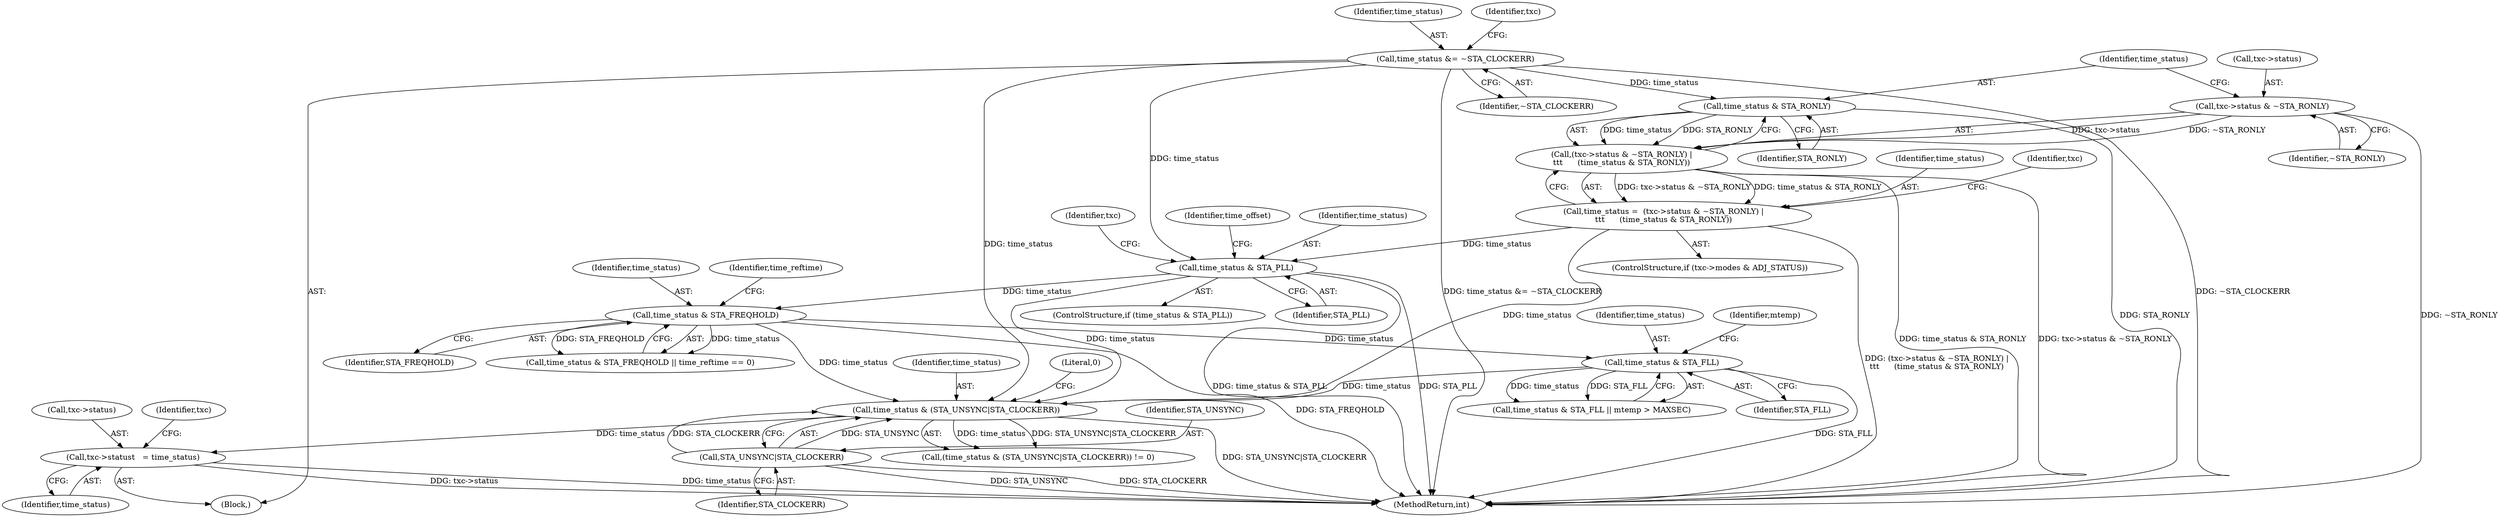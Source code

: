 digraph "0_linux_f8bd2258e2d520dff28c855658bd24bdafb5102d_8@pointer" {
"1000611" [label="(Call,txc->status\t   = time_status)"];
"1000550" [label="(Call,time_status & (STA_UNSYNC|STA_CLOCKERR))"];
"1000226" [label="(Call,time_status &= ~STA_CLOCKERR)"];
"1000433" [label="(Call,time_status & STA_FREQHOLD)"];
"1000401" [label="(Call,time_status & STA_PLL)"];
"1000240" [label="(Call,time_status =  (txc->status & ~STA_RONLY) |\n\t\t\t      (time_status & STA_RONLY))"];
"1000242" [label="(Call,(txc->status & ~STA_RONLY) |\n\t\t\t      (time_status & STA_RONLY))"];
"1000243" [label="(Call,txc->status & ~STA_RONLY)"];
"1000248" [label="(Call,time_status & STA_RONLY)"];
"1000482" [label="(Call,time_status & STA_FLL)"];
"1000552" [label="(Call,STA_UNSYNC|STA_CLOCKERR)"];
"1000434" [label="(Identifier,time_status)"];
"1000227" [label="(Identifier,time_status)"];
"1000435" [label="(Identifier,STA_FREQHOLD)"];
"1000400" [label="(ControlStructure,if (time_status & STA_PLL))"];
"1000401" [label="(Call,time_status & STA_PLL)"];
"1000551" [label="(Identifier,time_status)"];
"1000554" [label="(Identifier,STA_CLOCKERR)"];
"1000553" [label="(Identifier,STA_UNSYNC)"];
"1000234" [label="(ControlStructure,if (txc->modes & ADJ_STATUS))"];
"1000483" [label="(Identifier,time_status)"];
"1000123" [label="(Block,)"];
"1000437" [label="(Identifier,time_reftime)"];
"1000433" [label="(Call,time_status & STA_FREQHOLD)"];
"1000406" [label="(Identifier,time_offset)"];
"1000226" [label="(Call,time_status &= ~STA_CLOCKERR)"];
"1000240" [label="(Call,time_status =  (txc->status & ~STA_RONLY) |\n\t\t\t      (time_status & STA_RONLY))"];
"1000615" [label="(Identifier,time_status)"];
"1000484" [label="(Identifier,STA_FLL)"];
"1000549" [label="(Call,(time_status & (STA_UNSYNC|STA_CLOCKERR)) != 0)"];
"1000231" [label="(Identifier,txc)"];
"1000241" [label="(Identifier,time_status)"];
"1000254" [label="(Identifier,txc)"];
"1000687" [label="(MethodReturn,int)"];
"1000482" [label="(Call,time_status & STA_FLL)"];
"1000242" [label="(Call,(txc->status & ~STA_RONLY) |\n\t\t\t      (time_status & STA_RONLY))"];
"1000432" [label="(Call,time_status & STA_FREQHOLD || time_reftime == 0)"];
"1000250" [label="(Identifier,STA_RONLY)"];
"1000550" [label="(Call,time_status & (STA_UNSYNC|STA_CLOCKERR))"];
"1000247" [label="(Identifier,~STA_RONLY)"];
"1000486" [label="(Identifier,mtemp)"];
"1000552" [label="(Call,STA_UNSYNC|STA_CLOCKERR)"];
"1000403" [label="(Identifier,STA_PLL)"];
"1000611" [label="(Call,txc->status\t   = time_status)"];
"1000612" [label="(Call,txc->status)"];
"1000244" [label="(Call,txc->status)"];
"1000402" [label="(Identifier,time_status)"];
"1000618" [label="(Identifier,txc)"];
"1000248" [label="(Call,time_status & STA_RONLY)"];
"1000555" [label="(Literal,0)"];
"1000528" [label="(Identifier,txc)"];
"1000249" [label="(Identifier,time_status)"];
"1000481" [label="(Call,time_status & STA_FLL || mtemp > MAXSEC)"];
"1000243" [label="(Call,txc->status & ~STA_RONLY)"];
"1000228" [label="(Identifier,~STA_CLOCKERR)"];
"1000611" -> "1000123"  [label="AST: "];
"1000611" -> "1000615"  [label="CFG: "];
"1000612" -> "1000611"  [label="AST: "];
"1000615" -> "1000611"  [label="AST: "];
"1000618" -> "1000611"  [label="CFG: "];
"1000611" -> "1000687"  [label="DDG: time_status"];
"1000611" -> "1000687"  [label="DDG: txc->status"];
"1000550" -> "1000611"  [label="DDG: time_status"];
"1000550" -> "1000549"  [label="AST: "];
"1000550" -> "1000552"  [label="CFG: "];
"1000551" -> "1000550"  [label="AST: "];
"1000552" -> "1000550"  [label="AST: "];
"1000555" -> "1000550"  [label="CFG: "];
"1000550" -> "1000687"  [label="DDG: STA_UNSYNC|STA_CLOCKERR"];
"1000550" -> "1000549"  [label="DDG: time_status"];
"1000550" -> "1000549"  [label="DDG: STA_UNSYNC|STA_CLOCKERR"];
"1000226" -> "1000550"  [label="DDG: time_status"];
"1000433" -> "1000550"  [label="DDG: time_status"];
"1000240" -> "1000550"  [label="DDG: time_status"];
"1000482" -> "1000550"  [label="DDG: time_status"];
"1000401" -> "1000550"  [label="DDG: time_status"];
"1000552" -> "1000550"  [label="DDG: STA_UNSYNC"];
"1000552" -> "1000550"  [label="DDG: STA_CLOCKERR"];
"1000226" -> "1000123"  [label="AST: "];
"1000226" -> "1000228"  [label="CFG: "];
"1000227" -> "1000226"  [label="AST: "];
"1000228" -> "1000226"  [label="AST: "];
"1000231" -> "1000226"  [label="CFG: "];
"1000226" -> "1000687"  [label="DDG: time_status &= ~STA_CLOCKERR"];
"1000226" -> "1000687"  [label="DDG: ~STA_CLOCKERR"];
"1000226" -> "1000248"  [label="DDG: time_status"];
"1000226" -> "1000401"  [label="DDG: time_status"];
"1000433" -> "1000432"  [label="AST: "];
"1000433" -> "1000435"  [label="CFG: "];
"1000434" -> "1000433"  [label="AST: "];
"1000435" -> "1000433"  [label="AST: "];
"1000437" -> "1000433"  [label="CFG: "];
"1000432" -> "1000433"  [label="CFG: "];
"1000433" -> "1000687"  [label="DDG: STA_FREQHOLD"];
"1000433" -> "1000432"  [label="DDG: time_status"];
"1000433" -> "1000432"  [label="DDG: STA_FREQHOLD"];
"1000401" -> "1000433"  [label="DDG: time_status"];
"1000433" -> "1000482"  [label="DDG: time_status"];
"1000401" -> "1000400"  [label="AST: "];
"1000401" -> "1000403"  [label="CFG: "];
"1000402" -> "1000401"  [label="AST: "];
"1000403" -> "1000401"  [label="AST: "];
"1000406" -> "1000401"  [label="CFG: "];
"1000528" -> "1000401"  [label="CFG: "];
"1000401" -> "1000687"  [label="DDG: time_status & STA_PLL"];
"1000401" -> "1000687"  [label="DDG: STA_PLL"];
"1000240" -> "1000401"  [label="DDG: time_status"];
"1000240" -> "1000234"  [label="AST: "];
"1000240" -> "1000242"  [label="CFG: "];
"1000241" -> "1000240"  [label="AST: "];
"1000242" -> "1000240"  [label="AST: "];
"1000254" -> "1000240"  [label="CFG: "];
"1000240" -> "1000687"  [label="DDG: (txc->status & ~STA_RONLY) |\n\t\t\t      (time_status & STA_RONLY)"];
"1000242" -> "1000240"  [label="DDG: txc->status & ~STA_RONLY"];
"1000242" -> "1000240"  [label="DDG: time_status & STA_RONLY"];
"1000242" -> "1000248"  [label="CFG: "];
"1000243" -> "1000242"  [label="AST: "];
"1000248" -> "1000242"  [label="AST: "];
"1000242" -> "1000687"  [label="DDG: time_status & STA_RONLY"];
"1000242" -> "1000687"  [label="DDG: txc->status & ~STA_RONLY"];
"1000243" -> "1000242"  [label="DDG: txc->status"];
"1000243" -> "1000242"  [label="DDG: ~STA_RONLY"];
"1000248" -> "1000242"  [label="DDG: time_status"];
"1000248" -> "1000242"  [label="DDG: STA_RONLY"];
"1000243" -> "1000247"  [label="CFG: "];
"1000244" -> "1000243"  [label="AST: "];
"1000247" -> "1000243"  [label="AST: "];
"1000249" -> "1000243"  [label="CFG: "];
"1000243" -> "1000687"  [label="DDG: ~STA_RONLY"];
"1000248" -> "1000250"  [label="CFG: "];
"1000249" -> "1000248"  [label="AST: "];
"1000250" -> "1000248"  [label="AST: "];
"1000248" -> "1000687"  [label="DDG: STA_RONLY"];
"1000482" -> "1000481"  [label="AST: "];
"1000482" -> "1000484"  [label="CFG: "];
"1000483" -> "1000482"  [label="AST: "];
"1000484" -> "1000482"  [label="AST: "];
"1000486" -> "1000482"  [label="CFG: "];
"1000481" -> "1000482"  [label="CFG: "];
"1000482" -> "1000687"  [label="DDG: STA_FLL"];
"1000482" -> "1000481"  [label="DDG: time_status"];
"1000482" -> "1000481"  [label="DDG: STA_FLL"];
"1000552" -> "1000554"  [label="CFG: "];
"1000553" -> "1000552"  [label="AST: "];
"1000554" -> "1000552"  [label="AST: "];
"1000552" -> "1000687"  [label="DDG: STA_UNSYNC"];
"1000552" -> "1000687"  [label="DDG: STA_CLOCKERR"];
}
